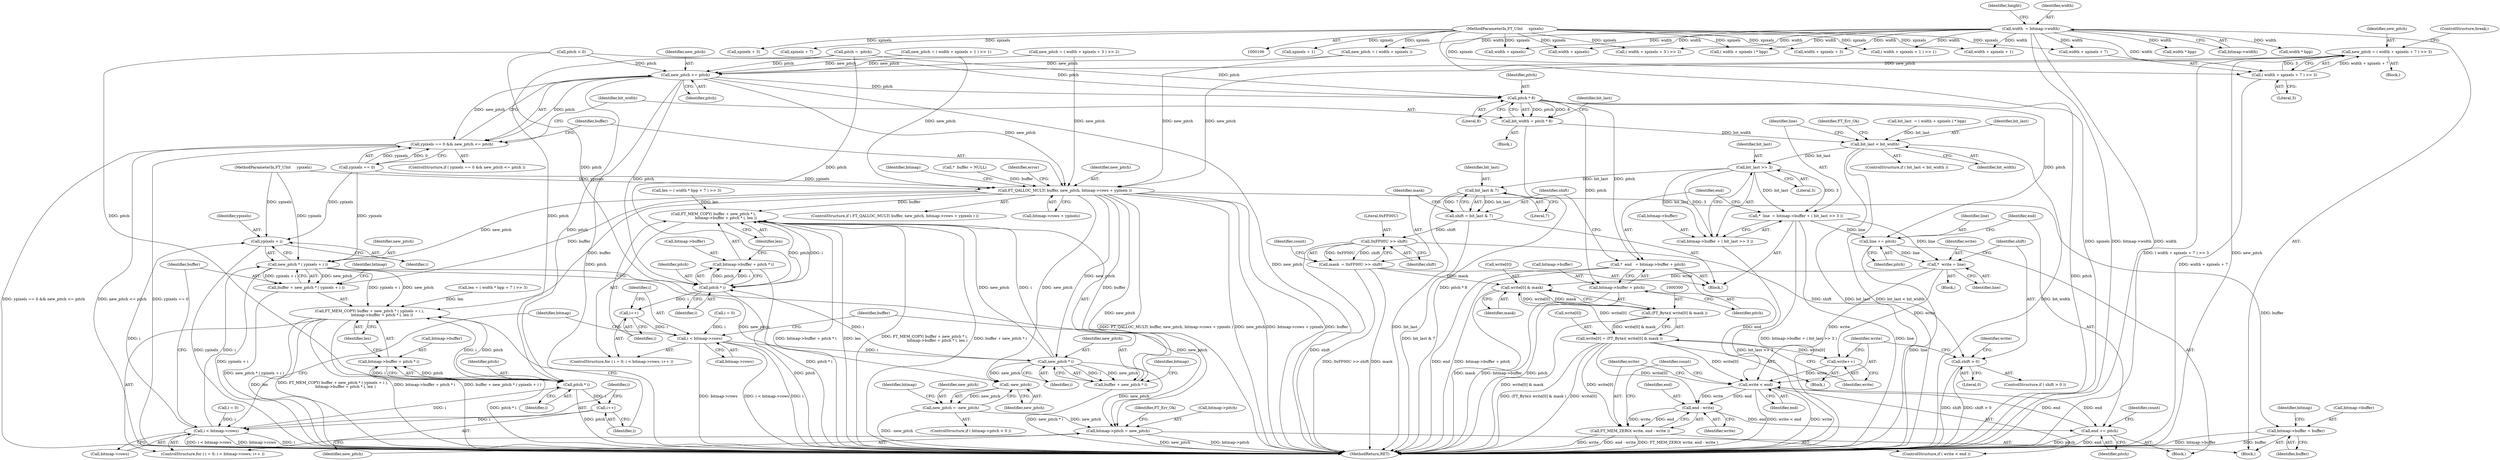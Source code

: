 digraph "0_savannah_b3500af717010137046ec4076d1e1c0641e33727_2@integer" {
"1000155" [label="(Call,new_pitch = ( width + xpixels + 7 ) >> 3)"];
"1000157" [label="(Call,( width + xpixels + 7 ) >> 3)"];
"1000123" [label="(Call,width  = bitmap->width)"];
"1000109" [label="(MethodParameterIn,FT_UInt     xpixels)"];
"1000214" [label="(Call,new_pitch <= pitch)"];
"1000210" [label="(Call,ypixels == 0 && new_pitch <= pitch)"];
"1000221" [label="(Call,pitch * 8)"];
"1000219" [label="(Call,bit_width = pitch * 8)"];
"1000233" [label="(Call,bit_last < bit_width)"];
"1000244" [label="(Call,bit_last >> 3)"];
"1000238" [label="(Call,*  line  = bitmap->buffer + ( bit_last >> 3 ))"];
"1000279" [label="(Call,line += pitch)"];
"1000287" [label="(Call,*  write = line)"];
"1000301" [label="(Call,write[0] & mask)"];
"1000299" [label="(Call,(FT_Byte)( write[0] & mask ))"];
"1000295" [label="(Call,write[0] = (FT_Byte)( write[0] & mask ))"];
"1000306" [label="(Call,write++)"];
"1000309" [label="(Call,write < end)"];
"1000282" [label="(Call,end += pitch)"];
"1000314" [label="(Call,end - write)"];
"1000312" [label="(Call,FT_MEM_ZERO( write, end - write ))"];
"1000240" [label="(Call,bitmap->buffer + ( bit_last >> 3 ))"];
"1000258" [label="(Call,bit_last & 7)"];
"1000256" [label="(Call,shift = bit_last & 7)"];
"1000264" [label="(Call,0xFF00U >> shift)"];
"1000262" [label="(Call,mask  = 0xFF00U >> shift)"];
"1000291" [label="(Call,shift > 0)"];
"1000248" [label="(Call,*  end   = bitmap->buffer + pitch)"];
"1000250" [label="(Call,bitmap->buffer + pitch)"];
"1000320" [label="(Call,FT_QALLOC_MULT( buffer, new_pitch, bitmap->rows + ypixels ))"];
"1000358" [label="(Call,FT_MEM_COPY( buffer + new_pitch * ( ypixels + i ),\n                     bitmap->buffer + pitch * i, len ))"];
"1000359" [label="(Call,buffer + new_pitch * ( ypixels + i ))"];
"1000361" [label="(Call,new_pitch * ( ypixels + i ))"];
"1000428" [label="(Call,-new_pitch)"];
"1000426" [label="(Call,new_pitch = -new_pitch)"];
"1000430" [label="(Call,bitmap->pitch = new_pitch)"];
"1000397" [label="(Call,FT_MEM_COPY( buffer + new_pitch * i,\n                     bitmap->buffer + pitch * i, len ))"];
"1000398" [label="(Call,buffer + new_pitch * i)"];
"1000400" [label="(Call,new_pitch * i)"];
"1000407" [label="(Call,pitch * i)"];
"1000395" [label="(Call,i++)"];
"1000390" [label="(Call,i < bitmap->rows)"];
"1000403" [label="(Call,bitmap->buffer + pitch * i)"];
"1000415" [label="(Call,bitmap->buffer = buffer)"];
"1000370" [label="(Call,pitch * i)"];
"1000356" [label="(Call,i++)"];
"1000351" [label="(Call,i < bitmap->rows)"];
"1000363" [label="(Call,ypixels + i)"];
"1000366" [label="(Call,bitmap->buffer + pitch * i)"];
"1000241" [label="(Call,bitmap->buffer)"];
"1000254" [label="(Identifier,pitch)"];
"1000269" [label="(Identifier,count)"];
"1000321" [label="(Identifier,buffer)"];
"1000222" [label="(Identifier,pitch)"];
"1000284" [label="(Identifier,pitch)"];
"1000347" [label="(ControlStructure,for ( i = 0; i < bitmap->rows; i++ ))"];
"1000314" [label="(Call,end - write)"];
"1000322" [label="(Identifier,new_pitch)"];
"1000256" [label="(Call,shift = bit_last & 7)"];
"1000432" [label="(Identifier,bitmap)"];
"1000266" [label="(Identifier,shift)"];
"1000163" [label="(Literal,3)"];
"1000249" [label="(Identifier,end)"];
"1000262" [label="(Call,mask  = 0xFF00U >> shift)"];
"1000225" [label="(Call,bit_last  = ( width + xpixels ) * bpp)"];
"1000348" [label="(Call,i = 0)"];
"1000404" [label="(Call,bitmap->buffer)"];
"1000283" [label="(Identifier,end)"];
"1000210" [label="(Call,ypixels == 0 && new_pitch <= pitch)"];
"1000171" [label="(Call,( width + xpixels + 3 ) >> 2)"];
"1000278" [label="(Block,)"];
"1000413" [label="(Identifier,bitmap)"];
"1000199" [label="(Call,new_pitch = ( width + xpixels ))"];
"1000246" [label="(Literal,3)"];
"1000129" [label="(Identifier,height)"];
"1000289" [label="(Identifier,line)"];
"1000188" [label="(Call,xpixels + 1)"];
"1000123" [label="(Call,width  = bitmap->width)"];
"1000410" [label="(Identifier,len)"];
"1000370" [label="(Call,pitch * i)"];
"1000305" [label="(Identifier,mask)"];
"1000157" [label="(Call,( width + xpixels + 7 ) >> 3)"];
"1000228" [label="(Call,width + xpixels)"];
"1000309" [label="(Call,write < end)"];
"1000259" [label="(Identifier,bit_last)"];
"1000234" [label="(Identifier,bit_last)"];
"1000356" [label="(Call,i++)"];
"1000333" [label="(Identifier,bitmap)"];
"1000124" [label="(Identifier,width)"];
"1000120" [label="(Call,*  buffer = NULL)"];
"1000319" [label="(ControlStructure,if ( FT_QALLOC_MULT( buffer, new_pitch, bitmap->rows + ypixels ) ))"];
"1000257" [label="(Identifier,shift)"];
"1000371" [label="(Identifier,pitch)"];
"1000316" [label="(Identifier,write)"];
"1000311" [label="(Identifier,end)"];
"1000381" [label="(Call,width * bpp)"];
"1000292" [label="(Identifier,shift)"];
"1000219" [label="(Call,bit_width = pitch * 8)"];
"1000377" [label="(Call,len = ( width * bpp + 7 ) >> 3)"];
"1000323" [label="(Call,bitmap->rows + ypixels)"];
"1000280" [label="(Identifier,line)"];
"1000310" [label="(Identifier,write)"];
"1000403" [label="(Call,bitmap->buffer + pitch * i)"];
"1000245" [label="(Identifier,bit_last)"];
"1000227" [label="(Call,( width + xpixels ) * bpp)"];
"1000329" [label="(Identifier,error)"];
"1000125" [label="(Call,bitmap->width)"];
"1000398" [label="(Call,buffer + new_pitch * i)"];
"1000407" [label="(Call,pitch * i)"];
"1000434" [label="(Identifier,new_pitch)"];
"1000313" [label="(Identifier,write)"];
"1000419" [label="(Identifier,buffer)"];
"1000352" [label="(Identifier,i)"];
"1000226" [label="(Identifier,bit_last)"];
"1000287" [label="(Call,*  write = line)"];
"1000244" [label="(Call,bit_last >> 3)"];
"1000429" [label="(Identifier,new_pitch)"];
"1000264" [label="(Call,0xFF00U >> shift)"];
"1000358" [label="(Call,FT_MEM_COPY( buffer + new_pitch * ( ypixels + i ),\n                     bitmap->buffer + pitch * i, len ))"];
"1000302" [label="(Call,write[0])"];
"1000308" [label="(ControlStructure,if ( write < end ))"];
"1000216" [label="(Identifier,pitch)"];
"1000430" [label="(Call,bitmap->pitch = new_pitch)"];
"1000285" [label="(Block,)"];
"1000291" [label="(Call,shift > 0)"];
"1000238" [label="(Call,*  line  = bitmap->buffer + ( bit_last >> 3 ))"];
"1000367" [label="(Call,bitmap->buffer)"];
"1000277" [label="(Identifier,count)"];
"1000250" [label="(Call,bitmap->buffer + pitch)"];
"1000172" [label="(Call,width + xpixels + 3)"];
"1000301" [label="(Call,write[0] & mask)"];
"1000392" [label="(Call,bitmap->rows)"];
"1000260" [label="(Literal,7)"];
"1000273" [label="(Identifier,count)"];
"1000397" [label="(Call,FT_MEM_COPY( buffer + new_pitch * i,\n                     bitmap->buffer + pitch * i, len ))"];
"1000288" [label="(Identifier,write)"];
"1000139" [label="(Call,pitch < 0)"];
"1000232" [label="(ControlStructure,if ( bit_last < bit_width ))"];
"1000183" [label="(Call,new_pitch = ( width + xpixels + 1 ) >> 1)"];
"1000395" [label="(Call,i++)"];
"1000174" [label="(Call,xpixels + 3)"];
"1000251" [label="(Call,bitmap->buffer)"];
"1000307" [label="(Identifier,write)"];
"1000318" [label="(Identifier,FT_Err_Ok)"];
"1000233" [label="(Call,bit_last < bit_width)"];
"1000363" [label="(Call,ypixels + i)"];
"1000158" [label="(Call,width + xpixels + 7)"];
"1000426" [label="(Call,new_pitch = -new_pitch)"];
"1000364" [label="(Identifier,ypixels)"];
"1000186" [label="(Call,width + xpixels + 1)"];
"1000109" [label="(MethodParameterIn,FT_UInt     xpixels)"];
"1000315" [label="(Identifier,end)"];
"1000110" [label="(MethodParameterIn,FT_UInt     ypixels)"];
"1000306" [label="(Call,write++)"];
"1000400" [label="(Call,new_pitch * i)"];
"1000362" [label="(Identifier,new_pitch)"];
"1000366" [label="(Call,bitmap->buffer + pitch * i)"];
"1000215" [label="(Identifier,new_pitch)"];
"1000368" [label="(Identifier,bitmap)"];
"1000391" [label="(Identifier,i)"];
"1000217" [label="(Block,)"];
"1000295" [label="(Call,write[0] = (FT_Byte)( write[0] & mask ))"];
"1000185" [label="(Call,( width + xpixels + 1 ) >> 1)"];
"1000351" [label="(Call,i < bitmap->rows)"];
"1000265" [label="(Literal,0xFF00U)"];
"1000360" [label="(Identifier,buffer)"];
"1000423" [label="(Identifier,bitmap)"];
"1000155" [label="(Call,new_pitch = ( width + xpixels + 7 ) >> 3)"];
"1000420" [label="(ControlStructure,if ( bitmap->pitch < 0 ))"];
"1000220" [label="(Identifier,bit_width)"];
"1000431" [label="(Call,bitmap->pitch)"];
"1000201" [label="(Call,width + xpixels)"];
"1000399" [label="(Identifier,buffer)"];
"1000390" [label="(Call,i < bitmap->rows)"];
"1000297" [label="(Identifier,write)"];
"1000258" [label="(Call,bit_last & 7)"];
"1000290" [label="(ControlStructure,if ( shift > 0 ))"];
"1000281" [label="(Identifier,pitch)"];
"1000428" [label="(Call,-new_pitch)"];
"1000164" [label="(ControlStructure,break;)"];
"1000401" [label="(Identifier,new_pitch)"];
"1000357" [label="(Identifier,i)"];
"1000299" [label="(Call,(FT_Byte)( write[0] & mask ))"];
"1000223" [label="(Literal,8)"];
"1000373" [label="(Identifier,len)"];
"1000169" [label="(Call,new_pitch = ( width + xpixels + 3 ) >> 2)"];
"1000296" [label="(Call,write[0])"];
"1000235" [label="(Identifier,bit_width)"];
"1000436" [label="(Identifier,FT_Err_Ok)"];
"1000263" [label="(Identifier,mask)"];
"1000415" [label="(Call,bitmap->buffer = buffer)"];
"1000437" [label="(MethodReturn,RET)"];
"1000214" [label="(Call,new_pitch <= pitch)"];
"1000293" [label="(Literal,0)"];
"1000111" [label="(Block,)"];
"1000160" [label="(Call,xpixels + 7)"];
"1000387" [label="(Call,i = 0)"];
"1000248" [label="(Call,*  end   = bitmap->buffer + pitch)"];
"1000365" [label="(Identifier,i)"];
"1000386" [label="(ControlStructure,for ( i = 0; i < bitmap->rows; i++ ))"];
"1000361" [label="(Call,new_pitch * ( ypixels + i ))"];
"1000279" [label="(Call,line += pitch)"];
"1000408" [label="(Identifier,pitch)"];
"1000221" [label="(Call,pitch * 8)"];
"1000294" [label="(Block,)"];
"1000209" [label="(ControlStructure,if ( ypixels == 0 && new_pitch <= pitch ))"];
"1000338" [label="(Call,len = ( width * bpp + 7 ) >> 3)"];
"1000427" [label="(Identifier,new_pitch)"];
"1000342" [label="(Call,width * bpp)"];
"1000150" [label="(Block,)"];
"1000372" [label="(Identifier,i)"];
"1000236" [label="(Block,)"];
"1000240" [label="(Call,bitmap->buffer + ( bit_last >> 3 ))"];
"1000396" [label="(Identifier,i)"];
"1000312" [label="(Call,FT_MEM_ZERO( write, end - write ))"];
"1000402" [label="(Identifier,i)"];
"1000142" [label="(Call,pitch = -pitch)"];
"1000416" [label="(Call,bitmap->buffer)"];
"1000282" [label="(Call,end += pitch)"];
"1000359" [label="(Call,buffer + new_pitch * ( ypixels + i ))"];
"1000156" [label="(Identifier,new_pitch)"];
"1000353" [label="(Call,bitmap->rows)"];
"1000409" [label="(Identifier,i)"];
"1000405" [label="(Identifier,bitmap)"];
"1000320" [label="(Call,FT_QALLOC_MULT( buffer, new_pitch, bitmap->rows + ypixels ))"];
"1000211" [label="(Call,ypixels == 0)"];
"1000239" [label="(Identifier,line)"];
"1000155" -> "1000150"  [label="AST: "];
"1000155" -> "1000157"  [label="CFG: "];
"1000156" -> "1000155"  [label="AST: "];
"1000157" -> "1000155"  [label="AST: "];
"1000164" -> "1000155"  [label="CFG: "];
"1000155" -> "1000437"  [label="DDG: ( width + xpixels + 7 ) >> 3"];
"1000155" -> "1000437"  [label="DDG: new_pitch"];
"1000157" -> "1000155"  [label="DDG: width + xpixels + 7"];
"1000157" -> "1000155"  [label="DDG: 3"];
"1000155" -> "1000214"  [label="DDG: new_pitch"];
"1000155" -> "1000320"  [label="DDG: new_pitch"];
"1000157" -> "1000163"  [label="CFG: "];
"1000158" -> "1000157"  [label="AST: "];
"1000163" -> "1000157"  [label="AST: "];
"1000157" -> "1000437"  [label="DDG: width + xpixels + 7"];
"1000123" -> "1000157"  [label="DDG: width"];
"1000109" -> "1000157"  [label="DDG: xpixels"];
"1000123" -> "1000111"  [label="AST: "];
"1000123" -> "1000125"  [label="CFG: "];
"1000124" -> "1000123"  [label="AST: "];
"1000125" -> "1000123"  [label="AST: "];
"1000129" -> "1000123"  [label="CFG: "];
"1000123" -> "1000437"  [label="DDG: bitmap->width"];
"1000123" -> "1000437"  [label="DDG: width"];
"1000123" -> "1000158"  [label="DDG: width"];
"1000123" -> "1000171"  [label="DDG: width"];
"1000123" -> "1000172"  [label="DDG: width"];
"1000123" -> "1000185"  [label="DDG: width"];
"1000123" -> "1000186"  [label="DDG: width"];
"1000123" -> "1000199"  [label="DDG: width"];
"1000123" -> "1000201"  [label="DDG: width"];
"1000123" -> "1000227"  [label="DDG: width"];
"1000123" -> "1000228"  [label="DDG: width"];
"1000123" -> "1000342"  [label="DDG: width"];
"1000123" -> "1000381"  [label="DDG: width"];
"1000109" -> "1000106"  [label="AST: "];
"1000109" -> "1000437"  [label="DDG: xpixels"];
"1000109" -> "1000158"  [label="DDG: xpixels"];
"1000109" -> "1000160"  [label="DDG: xpixels"];
"1000109" -> "1000171"  [label="DDG: xpixels"];
"1000109" -> "1000172"  [label="DDG: xpixels"];
"1000109" -> "1000174"  [label="DDG: xpixels"];
"1000109" -> "1000185"  [label="DDG: xpixels"];
"1000109" -> "1000186"  [label="DDG: xpixels"];
"1000109" -> "1000188"  [label="DDG: xpixels"];
"1000109" -> "1000199"  [label="DDG: xpixels"];
"1000109" -> "1000201"  [label="DDG: xpixels"];
"1000109" -> "1000227"  [label="DDG: xpixels"];
"1000109" -> "1000228"  [label="DDG: xpixels"];
"1000214" -> "1000210"  [label="AST: "];
"1000214" -> "1000216"  [label="CFG: "];
"1000215" -> "1000214"  [label="AST: "];
"1000216" -> "1000214"  [label="AST: "];
"1000210" -> "1000214"  [label="CFG: "];
"1000214" -> "1000437"  [label="DDG: pitch"];
"1000214" -> "1000437"  [label="DDG: new_pitch"];
"1000214" -> "1000210"  [label="DDG: new_pitch"];
"1000214" -> "1000210"  [label="DDG: pitch"];
"1000199" -> "1000214"  [label="DDG: new_pitch"];
"1000183" -> "1000214"  [label="DDG: new_pitch"];
"1000169" -> "1000214"  [label="DDG: new_pitch"];
"1000139" -> "1000214"  [label="DDG: pitch"];
"1000142" -> "1000214"  [label="DDG: pitch"];
"1000214" -> "1000221"  [label="DDG: pitch"];
"1000214" -> "1000320"  [label="DDG: new_pitch"];
"1000214" -> "1000370"  [label="DDG: pitch"];
"1000214" -> "1000407"  [label="DDG: pitch"];
"1000210" -> "1000209"  [label="AST: "];
"1000210" -> "1000211"  [label="CFG: "];
"1000211" -> "1000210"  [label="AST: "];
"1000220" -> "1000210"  [label="CFG: "];
"1000321" -> "1000210"  [label="CFG: "];
"1000210" -> "1000437"  [label="DDG: ypixels == 0 && new_pitch <= pitch"];
"1000210" -> "1000437"  [label="DDG: new_pitch <= pitch"];
"1000210" -> "1000437"  [label="DDG: ypixels == 0"];
"1000211" -> "1000210"  [label="DDG: ypixels"];
"1000211" -> "1000210"  [label="DDG: 0"];
"1000221" -> "1000219"  [label="AST: "];
"1000221" -> "1000223"  [label="CFG: "];
"1000222" -> "1000221"  [label="AST: "];
"1000223" -> "1000221"  [label="AST: "];
"1000219" -> "1000221"  [label="CFG: "];
"1000221" -> "1000437"  [label="DDG: pitch"];
"1000221" -> "1000219"  [label="DDG: pitch"];
"1000221" -> "1000219"  [label="DDG: 8"];
"1000139" -> "1000221"  [label="DDG: pitch"];
"1000142" -> "1000221"  [label="DDG: pitch"];
"1000221" -> "1000248"  [label="DDG: pitch"];
"1000221" -> "1000250"  [label="DDG: pitch"];
"1000221" -> "1000279"  [label="DDG: pitch"];
"1000219" -> "1000217"  [label="AST: "];
"1000220" -> "1000219"  [label="AST: "];
"1000226" -> "1000219"  [label="CFG: "];
"1000219" -> "1000437"  [label="DDG: pitch * 8"];
"1000219" -> "1000233"  [label="DDG: bit_width"];
"1000233" -> "1000232"  [label="AST: "];
"1000233" -> "1000235"  [label="CFG: "];
"1000234" -> "1000233"  [label="AST: "];
"1000235" -> "1000233"  [label="AST: "];
"1000239" -> "1000233"  [label="CFG: "];
"1000318" -> "1000233"  [label="CFG: "];
"1000233" -> "1000437"  [label="DDG: bit_last < bit_width"];
"1000233" -> "1000437"  [label="DDG: bit_width"];
"1000233" -> "1000437"  [label="DDG: bit_last"];
"1000225" -> "1000233"  [label="DDG: bit_last"];
"1000233" -> "1000244"  [label="DDG: bit_last"];
"1000244" -> "1000240"  [label="AST: "];
"1000244" -> "1000246"  [label="CFG: "];
"1000245" -> "1000244"  [label="AST: "];
"1000246" -> "1000244"  [label="AST: "];
"1000240" -> "1000244"  [label="CFG: "];
"1000244" -> "1000238"  [label="DDG: bit_last"];
"1000244" -> "1000238"  [label="DDG: 3"];
"1000244" -> "1000240"  [label="DDG: bit_last"];
"1000244" -> "1000240"  [label="DDG: 3"];
"1000244" -> "1000258"  [label="DDG: bit_last"];
"1000238" -> "1000236"  [label="AST: "];
"1000238" -> "1000240"  [label="CFG: "];
"1000239" -> "1000238"  [label="AST: "];
"1000240" -> "1000238"  [label="AST: "];
"1000249" -> "1000238"  [label="CFG: "];
"1000238" -> "1000437"  [label="DDG: line"];
"1000238" -> "1000437"  [label="DDG: bitmap->buffer + ( bit_last >> 3 )"];
"1000238" -> "1000279"  [label="DDG: line"];
"1000238" -> "1000287"  [label="DDG: line"];
"1000279" -> "1000278"  [label="AST: "];
"1000279" -> "1000281"  [label="CFG: "];
"1000280" -> "1000279"  [label="AST: "];
"1000281" -> "1000279"  [label="AST: "];
"1000283" -> "1000279"  [label="CFG: "];
"1000279" -> "1000437"  [label="DDG: line"];
"1000279" -> "1000287"  [label="DDG: line"];
"1000287" -> "1000285"  [label="AST: "];
"1000287" -> "1000289"  [label="CFG: "];
"1000288" -> "1000287"  [label="AST: "];
"1000289" -> "1000287"  [label="AST: "];
"1000292" -> "1000287"  [label="CFG: "];
"1000287" -> "1000301"  [label="DDG: write"];
"1000287" -> "1000306"  [label="DDG: write"];
"1000287" -> "1000309"  [label="DDG: write"];
"1000301" -> "1000299"  [label="AST: "];
"1000301" -> "1000305"  [label="CFG: "];
"1000302" -> "1000301"  [label="AST: "];
"1000305" -> "1000301"  [label="AST: "];
"1000299" -> "1000301"  [label="CFG: "];
"1000301" -> "1000437"  [label="DDG: mask"];
"1000301" -> "1000299"  [label="DDG: write[0]"];
"1000301" -> "1000299"  [label="DDG: mask"];
"1000295" -> "1000301"  [label="DDG: write[0]"];
"1000262" -> "1000301"  [label="DDG: mask"];
"1000299" -> "1000295"  [label="AST: "];
"1000300" -> "1000299"  [label="AST: "];
"1000295" -> "1000299"  [label="CFG: "];
"1000299" -> "1000437"  [label="DDG: write[0] & mask"];
"1000299" -> "1000295"  [label="DDG: write[0] & mask"];
"1000295" -> "1000294"  [label="AST: "];
"1000296" -> "1000295"  [label="AST: "];
"1000307" -> "1000295"  [label="CFG: "];
"1000295" -> "1000437"  [label="DDG: write[0]"];
"1000295" -> "1000437"  [label="DDG: (FT_Byte)( write[0] & mask )"];
"1000295" -> "1000306"  [label="DDG: write[0]"];
"1000295" -> "1000309"  [label="DDG: write[0]"];
"1000295" -> "1000312"  [label="DDG: write[0]"];
"1000295" -> "1000314"  [label="DDG: write[0]"];
"1000306" -> "1000294"  [label="AST: "];
"1000306" -> "1000307"  [label="CFG: "];
"1000307" -> "1000306"  [label="AST: "];
"1000310" -> "1000306"  [label="CFG: "];
"1000306" -> "1000309"  [label="DDG: write"];
"1000309" -> "1000308"  [label="AST: "];
"1000309" -> "1000311"  [label="CFG: "];
"1000310" -> "1000309"  [label="AST: "];
"1000311" -> "1000309"  [label="AST: "];
"1000313" -> "1000309"  [label="CFG: "];
"1000277" -> "1000309"  [label="CFG: "];
"1000309" -> "1000437"  [label="DDG: write"];
"1000309" -> "1000437"  [label="DDG: write < end"];
"1000309" -> "1000282"  [label="DDG: end"];
"1000282" -> "1000309"  [label="DDG: end"];
"1000248" -> "1000309"  [label="DDG: end"];
"1000309" -> "1000314"  [label="DDG: end"];
"1000309" -> "1000314"  [label="DDG: write"];
"1000282" -> "1000278"  [label="AST: "];
"1000282" -> "1000284"  [label="CFG: "];
"1000283" -> "1000282"  [label="AST: "];
"1000284" -> "1000282"  [label="AST: "];
"1000273" -> "1000282"  [label="CFG: "];
"1000282" -> "1000437"  [label="DDG: pitch"];
"1000282" -> "1000437"  [label="DDG: end"];
"1000314" -> "1000282"  [label="DDG: end"];
"1000314" -> "1000312"  [label="AST: "];
"1000314" -> "1000316"  [label="CFG: "];
"1000315" -> "1000314"  [label="AST: "];
"1000316" -> "1000314"  [label="AST: "];
"1000312" -> "1000314"  [label="CFG: "];
"1000314" -> "1000312"  [label="DDG: write"];
"1000314" -> "1000312"  [label="DDG: end"];
"1000312" -> "1000308"  [label="AST: "];
"1000313" -> "1000312"  [label="AST: "];
"1000277" -> "1000312"  [label="CFG: "];
"1000312" -> "1000437"  [label="DDG: FT_MEM_ZERO( write, end - write )"];
"1000312" -> "1000437"  [label="DDG: write"];
"1000312" -> "1000437"  [label="DDG: end - write"];
"1000241" -> "1000240"  [label="AST: "];
"1000240" -> "1000437"  [label="DDG: bit_last >> 3"];
"1000258" -> "1000256"  [label="AST: "];
"1000258" -> "1000260"  [label="CFG: "];
"1000259" -> "1000258"  [label="AST: "];
"1000260" -> "1000258"  [label="AST: "];
"1000256" -> "1000258"  [label="CFG: "];
"1000258" -> "1000437"  [label="DDG: bit_last"];
"1000258" -> "1000256"  [label="DDG: bit_last"];
"1000258" -> "1000256"  [label="DDG: 7"];
"1000256" -> "1000236"  [label="AST: "];
"1000257" -> "1000256"  [label="AST: "];
"1000263" -> "1000256"  [label="CFG: "];
"1000256" -> "1000437"  [label="DDG: bit_last & 7"];
"1000256" -> "1000264"  [label="DDG: shift"];
"1000264" -> "1000262"  [label="AST: "];
"1000264" -> "1000266"  [label="CFG: "];
"1000265" -> "1000264"  [label="AST: "];
"1000266" -> "1000264"  [label="AST: "];
"1000262" -> "1000264"  [label="CFG: "];
"1000264" -> "1000437"  [label="DDG: shift"];
"1000264" -> "1000262"  [label="DDG: 0xFF00U"];
"1000264" -> "1000262"  [label="DDG: shift"];
"1000264" -> "1000291"  [label="DDG: shift"];
"1000262" -> "1000236"  [label="AST: "];
"1000263" -> "1000262"  [label="AST: "];
"1000269" -> "1000262"  [label="CFG: "];
"1000262" -> "1000437"  [label="DDG: mask"];
"1000262" -> "1000437"  [label="DDG: 0xFF00U >> shift"];
"1000291" -> "1000290"  [label="AST: "];
"1000291" -> "1000293"  [label="CFG: "];
"1000292" -> "1000291"  [label="AST: "];
"1000293" -> "1000291"  [label="AST: "];
"1000297" -> "1000291"  [label="CFG: "];
"1000310" -> "1000291"  [label="CFG: "];
"1000291" -> "1000437"  [label="DDG: shift > 0"];
"1000291" -> "1000437"  [label="DDG: shift"];
"1000248" -> "1000236"  [label="AST: "];
"1000248" -> "1000250"  [label="CFG: "];
"1000249" -> "1000248"  [label="AST: "];
"1000250" -> "1000248"  [label="AST: "];
"1000257" -> "1000248"  [label="CFG: "];
"1000248" -> "1000437"  [label="DDG: bitmap->buffer + pitch"];
"1000248" -> "1000437"  [label="DDG: end"];
"1000250" -> "1000254"  [label="CFG: "];
"1000251" -> "1000250"  [label="AST: "];
"1000254" -> "1000250"  [label="AST: "];
"1000250" -> "1000437"  [label="DDG: bitmap->buffer"];
"1000250" -> "1000437"  [label="DDG: pitch"];
"1000320" -> "1000319"  [label="AST: "];
"1000320" -> "1000323"  [label="CFG: "];
"1000321" -> "1000320"  [label="AST: "];
"1000322" -> "1000320"  [label="AST: "];
"1000323" -> "1000320"  [label="AST: "];
"1000329" -> "1000320"  [label="CFG: "];
"1000333" -> "1000320"  [label="CFG: "];
"1000320" -> "1000437"  [label="DDG: new_pitch"];
"1000320" -> "1000437"  [label="DDG: bitmap->rows + ypixels"];
"1000320" -> "1000437"  [label="DDG: buffer"];
"1000320" -> "1000437"  [label="DDG: FT_QALLOC_MULT( buffer, new_pitch, bitmap->rows + ypixels )"];
"1000120" -> "1000320"  [label="DDG: buffer"];
"1000199" -> "1000320"  [label="DDG: new_pitch"];
"1000183" -> "1000320"  [label="DDG: new_pitch"];
"1000169" -> "1000320"  [label="DDG: new_pitch"];
"1000211" -> "1000320"  [label="DDG: ypixels"];
"1000110" -> "1000320"  [label="DDG: ypixels"];
"1000320" -> "1000358"  [label="DDG: buffer"];
"1000320" -> "1000359"  [label="DDG: buffer"];
"1000320" -> "1000361"  [label="DDG: new_pitch"];
"1000320" -> "1000397"  [label="DDG: buffer"];
"1000320" -> "1000398"  [label="DDG: buffer"];
"1000320" -> "1000400"  [label="DDG: new_pitch"];
"1000320" -> "1000415"  [label="DDG: buffer"];
"1000320" -> "1000428"  [label="DDG: new_pitch"];
"1000320" -> "1000430"  [label="DDG: new_pitch"];
"1000358" -> "1000347"  [label="AST: "];
"1000358" -> "1000373"  [label="CFG: "];
"1000359" -> "1000358"  [label="AST: "];
"1000366" -> "1000358"  [label="AST: "];
"1000373" -> "1000358"  [label="AST: "];
"1000357" -> "1000358"  [label="CFG: "];
"1000358" -> "1000437"  [label="DDG: len"];
"1000358" -> "1000437"  [label="DDG: FT_MEM_COPY( buffer + new_pitch * ( ypixels + i ),\n                     bitmap->buffer + pitch * i, len )"];
"1000358" -> "1000437"  [label="DDG: bitmap->buffer + pitch * i"];
"1000358" -> "1000437"  [label="DDG: buffer + new_pitch * ( ypixels + i )"];
"1000361" -> "1000358"  [label="DDG: new_pitch"];
"1000361" -> "1000358"  [label="DDG: ypixels + i"];
"1000370" -> "1000358"  [label="DDG: pitch"];
"1000370" -> "1000358"  [label="DDG: i"];
"1000338" -> "1000358"  [label="DDG: len"];
"1000359" -> "1000361"  [label="CFG: "];
"1000360" -> "1000359"  [label="AST: "];
"1000361" -> "1000359"  [label="AST: "];
"1000368" -> "1000359"  [label="CFG: "];
"1000359" -> "1000437"  [label="DDG: new_pitch * ( ypixels + i )"];
"1000361" -> "1000359"  [label="DDG: new_pitch"];
"1000361" -> "1000359"  [label="DDG: ypixels + i"];
"1000361" -> "1000363"  [label="CFG: "];
"1000362" -> "1000361"  [label="AST: "];
"1000363" -> "1000361"  [label="AST: "];
"1000361" -> "1000437"  [label="DDG: ypixels + i"];
"1000110" -> "1000361"  [label="DDG: ypixels"];
"1000211" -> "1000361"  [label="DDG: ypixels"];
"1000351" -> "1000361"  [label="DDG: i"];
"1000361" -> "1000428"  [label="DDG: new_pitch"];
"1000361" -> "1000430"  [label="DDG: new_pitch"];
"1000428" -> "1000426"  [label="AST: "];
"1000428" -> "1000429"  [label="CFG: "];
"1000429" -> "1000428"  [label="AST: "];
"1000426" -> "1000428"  [label="CFG: "];
"1000428" -> "1000426"  [label="DDG: new_pitch"];
"1000400" -> "1000428"  [label="DDG: new_pitch"];
"1000426" -> "1000420"  [label="AST: "];
"1000427" -> "1000426"  [label="AST: "];
"1000432" -> "1000426"  [label="CFG: "];
"1000426" -> "1000437"  [label="DDG: -new_pitch"];
"1000426" -> "1000430"  [label="DDG: new_pitch"];
"1000430" -> "1000111"  [label="AST: "];
"1000430" -> "1000434"  [label="CFG: "];
"1000431" -> "1000430"  [label="AST: "];
"1000434" -> "1000430"  [label="AST: "];
"1000436" -> "1000430"  [label="CFG: "];
"1000430" -> "1000437"  [label="DDG: new_pitch"];
"1000430" -> "1000437"  [label="DDG: bitmap->pitch"];
"1000400" -> "1000430"  [label="DDG: new_pitch"];
"1000397" -> "1000386"  [label="AST: "];
"1000397" -> "1000410"  [label="CFG: "];
"1000398" -> "1000397"  [label="AST: "];
"1000403" -> "1000397"  [label="AST: "];
"1000410" -> "1000397"  [label="AST: "];
"1000396" -> "1000397"  [label="CFG: "];
"1000397" -> "1000437"  [label="DDG: FT_MEM_COPY( buffer + new_pitch * i,\n                     bitmap->buffer + pitch * i, len )"];
"1000397" -> "1000437"  [label="DDG: buffer + new_pitch * i"];
"1000397" -> "1000437"  [label="DDG: bitmap->buffer + pitch * i"];
"1000397" -> "1000437"  [label="DDG: len"];
"1000400" -> "1000397"  [label="DDG: new_pitch"];
"1000400" -> "1000397"  [label="DDG: i"];
"1000407" -> "1000397"  [label="DDG: pitch"];
"1000407" -> "1000397"  [label="DDG: i"];
"1000377" -> "1000397"  [label="DDG: len"];
"1000398" -> "1000400"  [label="CFG: "];
"1000399" -> "1000398"  [label="AST: "];
"1000400" -> "1000398"  [label="AST: "];
"1000405" -> "1000398"  [label="CFG: "];
"1000398" -> "1000437"  [label="DDG: new_pitch * i"];
"1000400" -> "1000398"  [label="DDG: new_pitch"];
"1000400" -> "1000398"  [label="DDG: i"];
"1000400" -> "1000402"  [label="CFG: "];
"1000401" -> "1000400"  [label="AST: "];
"1000402" -> "1000400"  [label="AST: "];
"1000390" -> "1000400"  [label="DDG: i"];
"1000400" -> "1000407"  [label="DDG: i"];
"1000407" -> "1000403"  [label="AST: "];
"1000407" -> "1000409"  [label="CFG: "];
"1000408" -> "1000407"  [label="AST: "];
"1000409" -> "1000407"  [label="AST: "];
"1000403" -> "1000407"  [label="CFG: "];
"1000407" -> "1000437"  [label="DDG: pitch"];
"1000407" -> "1000395"  [label="DDG: i"];
"1000407" -> "1000403"  [label="DDG: pitch"];
"1000407" -> "1000403"  [label="DDG: i"];
"1000142" -> "1000407"  [label="DDG: pitch"];
"1000139" -> "1000407"  [label="DDG: pitch"];
"1000395" -> "1000386"  [label="AST: "];
"1000395" -> "1000396"  [label="CFG: "];
"1000396" -> "1000395"  [label="AST: "];
"1000391" -> "1000395"  [label="CFG: "];
"1000395" -> "1000390"  [label="DDG: i"];
"1000390" -> "1000386"  [label="AST: "];
"1000390" -> "1000392"  [label="CFG: "];
"1000391" -> "1000390"  [label="AST: "];
"1000392" -> "1000390"  [label="AST: "];
"1000399" -> "1000390"  [label="CFG: "];
"1000413" -> "1000390"  [label="CFG: "];
"1000390" -> "1000437"  [label="DDG: bitmap->rows"];
"1000390" -> "1000437"  [label="DDG: i < bitmap->rows"];
"1000390" -> "1000437"  [label="DDG: i"];
"1000387" -> "1000390"  [label="DDG: i"];
"1000404" -> "1000403"  [label="AST: "];
"1000410" -> "1000403"  [label="CFG: "];
"1000403" -> "1000437"  [label="DDG: pitch * i"];
"1000415" -> "1000111"  [label="AST: "];
"1000415" -> "1000419"  [label="CFG: "];
"1000416" -> "1000415"  [label="AST: "];
"1000419" -> "1000415"  [label="AST: "];
"1000423" -> "1000415"  [label="CFG: "];
"1000415" -> "1000437"  [label="DDG: bitmap->buffer"];
"1000415" -> "1000437"  [label="DDG: buffer"];
"1000370" -> "1000366"  [label="AST: "];
"1000370" -> "1000372"  [label="CFG: "];
"1000371" -> "1000370"  [label="AST: "];
"1000372" -> "1000370"  [label="AST: "];
"1000366" -> "1000370"  [label="CFG: "];
"1000370" -> "1000437"  [label="DDG: pitch"];
"1000370" -> "1000356"  [label="DDG: i"];
"1000370" -> "1000366"  [label="DDG: pitch"];
"1000370" -> "1000366"  [label="DDG: i"];
"1000139" -> "1000370"  [label="DDG: pitch"];
"1000142" -> "1000370"  [label="DDG: pitch"];
"1000351" -> "1000370"  [label="DDG: i"];
"1000356" -> "1000347"  [label="AST: "];
"1000356" -> "1000357"  [label="CFG: "];
"1000357" -> "1000356"  [label="AST: "];
"1000352" -> "1000356"  [label="CFG: "];
"1000356" -> "1000351"  [label="DDG: i"];
"1000351" -> "1000347"  [label="AST: "];
"1000351" -> "1000353"  [label="CFG: "];
"1000352" -> "1000351"  [label="AST: "];
"1000353" -> "1000351"  [label="AST: "];
"1000360" -> "1000351"  [label="CFG: "];
"1000413" -> "1000351"  [label="CFG: "];
"1000351" -> "1000437"  [label="DDG: i < bitmap->rows"];
"1000351" -> "1000437"  [label="DDG: bitmap->rows"];
"1000351" -> "1000437"  [label="DDG: i"];
"1000348" -> "1000351"  [label="DDG: i"];
"1000351" -> "1000363"  [label="DDG: i"];
"1000363" -> "1000365"  [label="CFG: "];
"1000364" -> "1000363"  [label="AST: "];
"1000365" -> "1000363"  [label="AST: "];
"1000363" -> "1000437"  [label="DDG: ypixels"];
"1000110" -> "1000363"  [label="DDG: ypixels"];
"1000211" -> "1000363"  [label="DDG: ypixels"];
"1000367" -> "1000366"  [label="AST: "];
"1000373" -> "1000366"  [label="CFG: "];
"1000366" -> "1000437"  [label="DDG: pitch * i"];
}
